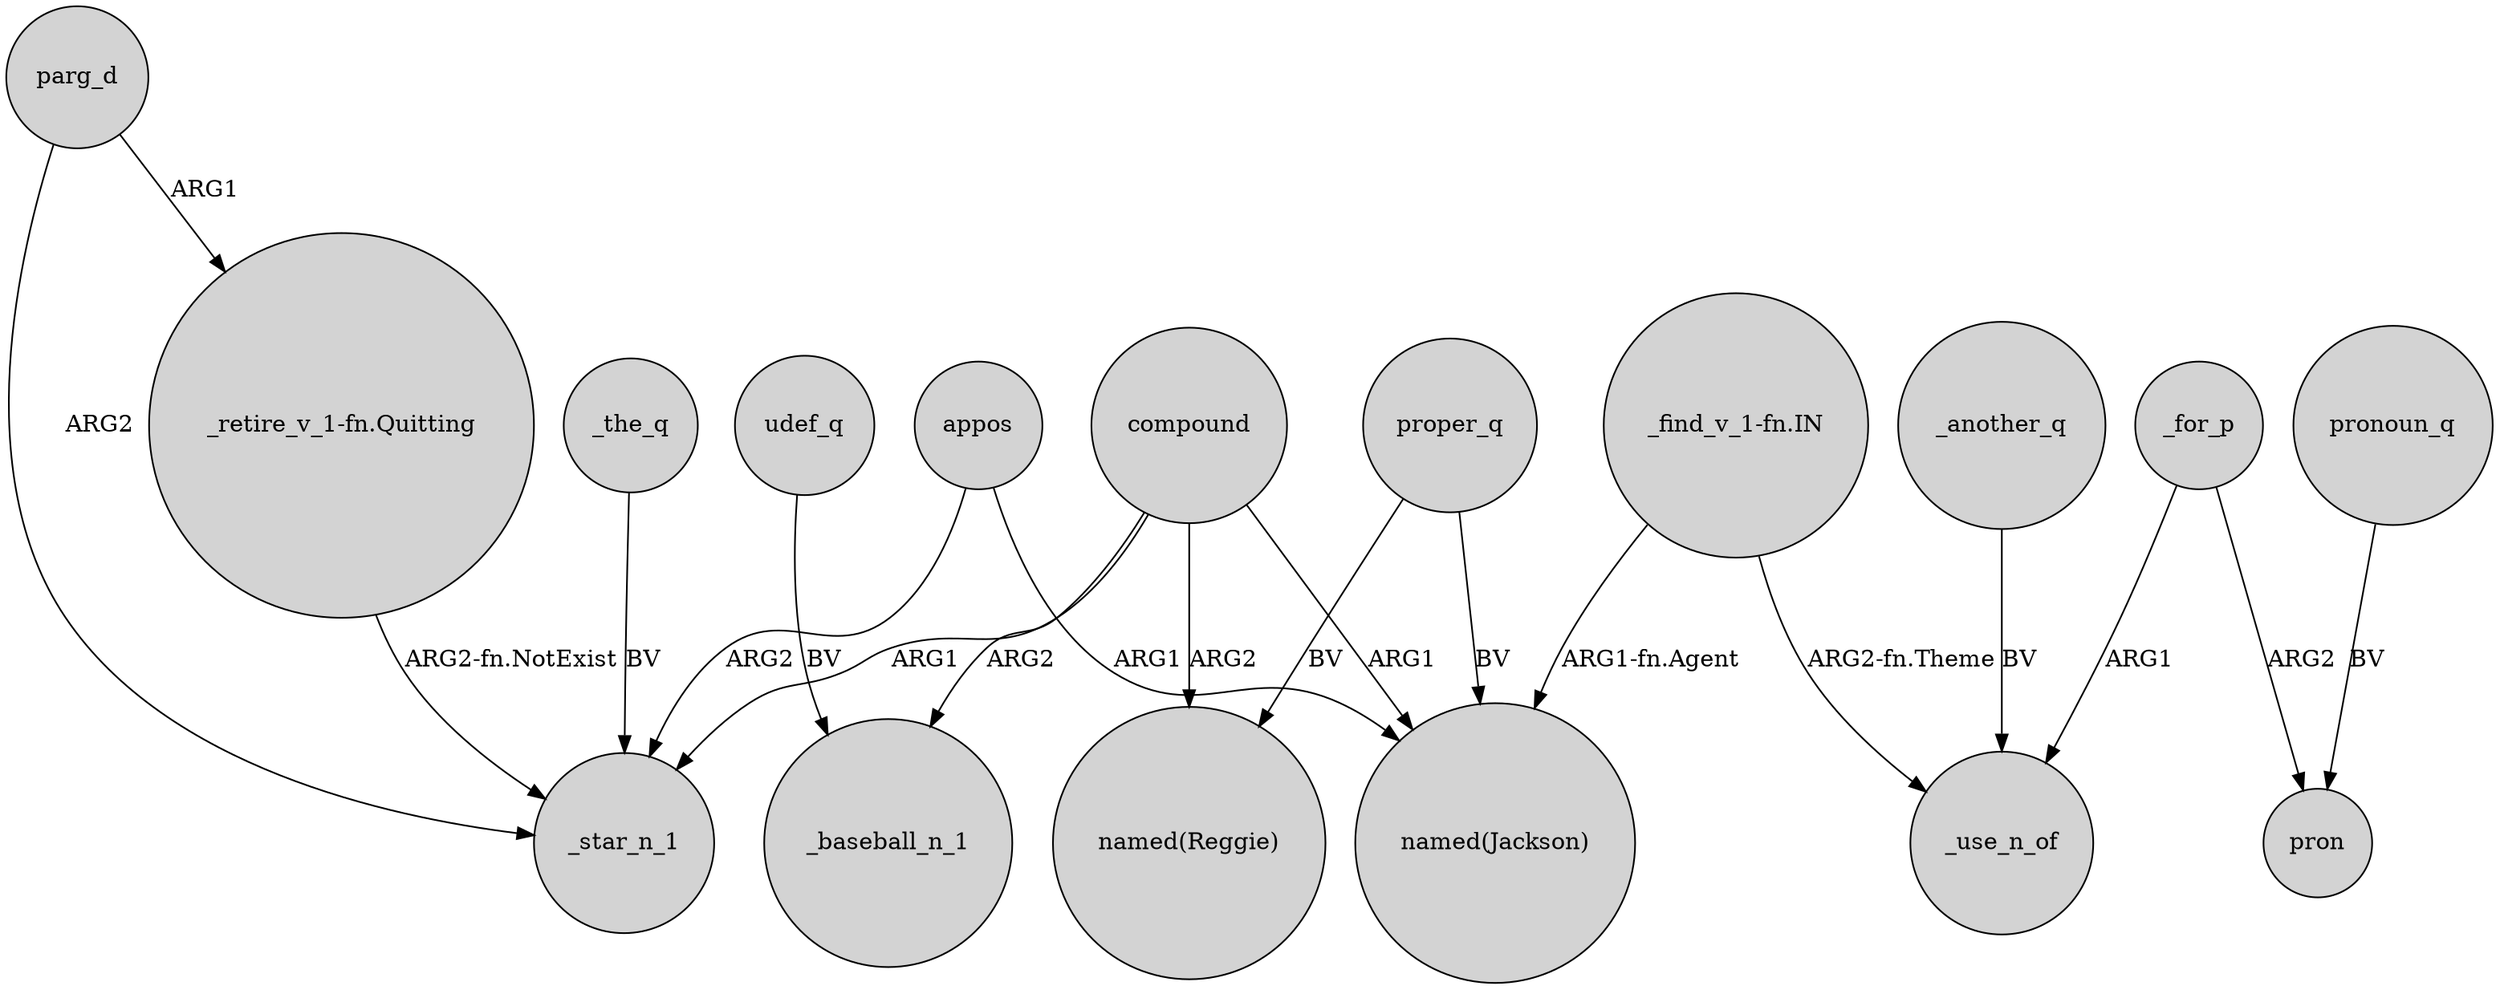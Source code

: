 digraph {
	node [shape=circle style=filled]
	parg_d -> "_retire_v_1-fn.Quitting" [label=ARG1]
	appos -> "named(Jackson)" [label=ARG1]
	udef_q -> _baseball_n_1 [label=BV]
	appos -> _star_n_1 [label=ARG2]
	compound -> _star_n_1 [label=ARG1]
	pronoun_q -> pron [label=BV]
	_another_q -> _use_n_of [label=BV]
	compound -> _baseball_n_1 [label=ARG2]
	_for_p -> pron [label=ARG2]
	"_find_v_1-fn.IN" -> _use_n_of [label="ARG2-fn.Theme"]
	proper_q -> "named(Jackson)" [label=BV]
	compound -> "named(Reggie)" [label=ARG2]
	proper_q -> "named(Reggie)" [label=BV]
	"_retire_v_1-fn.Quitting" -> _star_n_1 [label="ARG2-fn.NotExist"]
	"_find_v_1-fn.IN" -> "named(Jackson)" [label="ARG1-fn.Agent"]
	_the_q -> _star_n_1 [label=BV]
	compound -> "named(Jackson)" [label=ARG1]
	_for_p -> _use_n_of [label=ARG1]
	parg_d -> _star_n_1 [label=ARG2]
}

